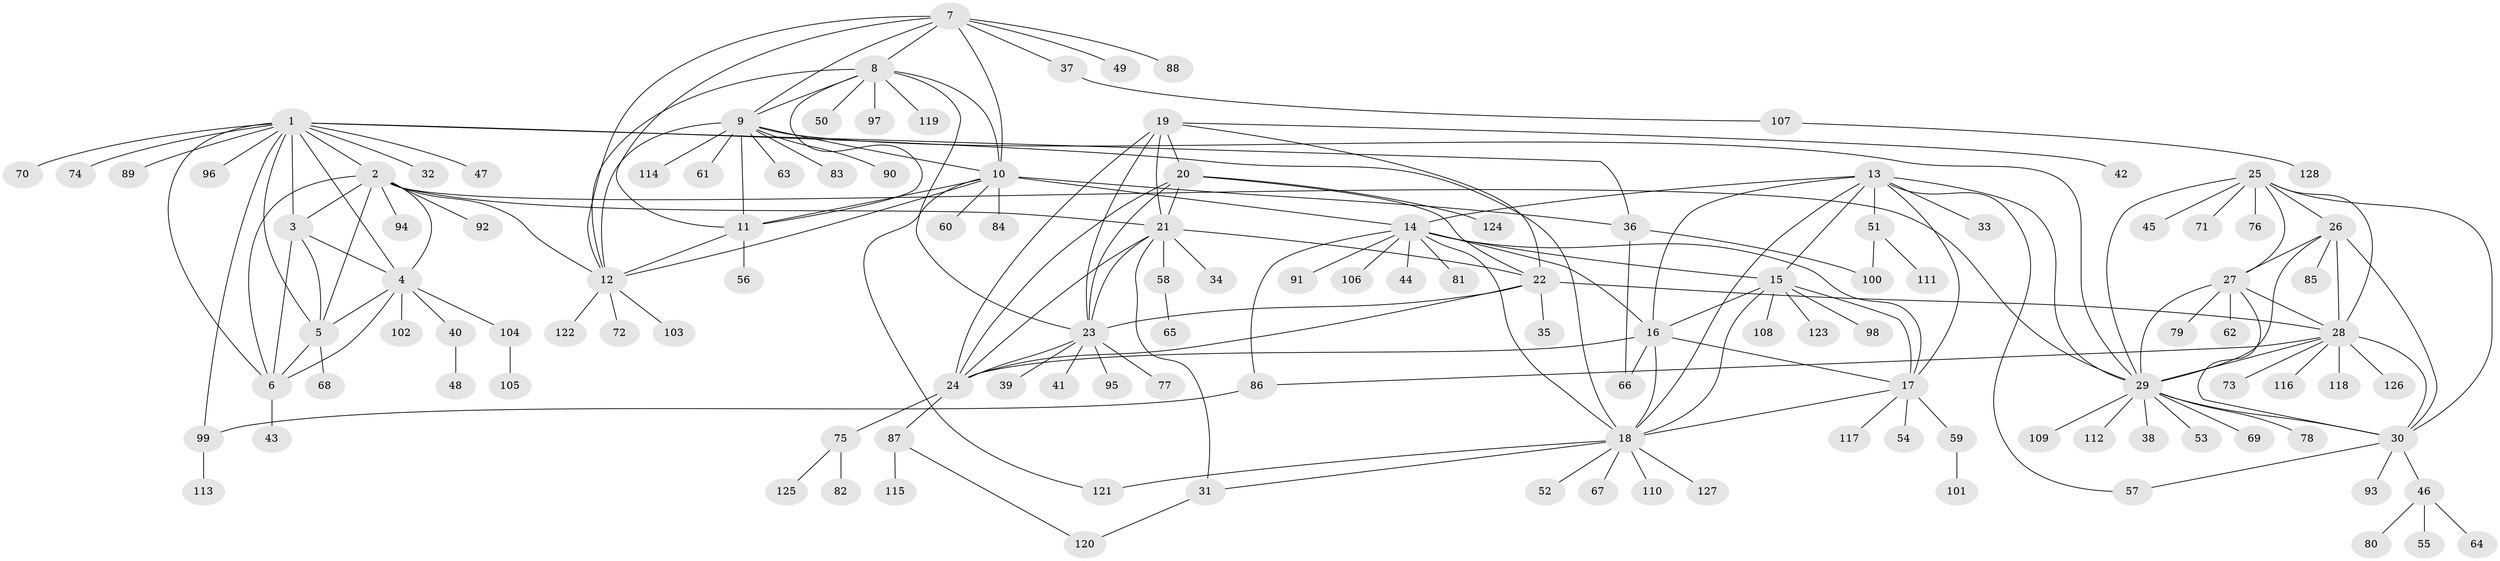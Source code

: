 // Generated by graph-tools (version 1.1) at 2025/11/02/27/25 16:11:30]
// undirected, 128 vertices, 192 edges
graph export_dot {
graph [start="1"]
  node [color=gray90,style=filled];
  1;
  2;
  3;
  4;
  5;
  6;
  7;
  8;
  9;
  10;
  11;
  12;
  13;
  14;
  15;
  16;
  17;
  18;
  19;
  20;
  21;
  22;
  23;
  24;
  25;
  26;
  27;
  28;
  29;
  30;
  31;
  32;
  33;
  34;
  35;
  36;
  37;
  38;
  39;
  40;
  41;
  42;
  43;
  44;
  45;
  46;
  47;
  48;
  49;
  50;
  51;
  52;
  53;
  54;
  55;
  56;
  57;
  58;
  59;
  60;
  61;
  62;
  63;
  64;
  65;
  66;
  67;
  68;
  69;
  70;
  71;
  72;
  73;
  74;
  75;
  76;
  77;
  78;
  79;
  80;
  81;
  82;
  83;
  84;
  85;
  86;
  87;
  88;
  89;
  90;
  91;
  92;
  93;
  94;
  95;
  96;
  97;
  98;
  99;
  100;
  101;
  102;
  103;
  104;
  105;
  106;
  107;
  108;
  109;
  110;
  111;
  112;
  113;
  114;
  115;
  116;
  117;
  118;
  119;
  120;
  121;
  122;
  123;
  124;
  125;
  126;
  127;
  128;
  1 -- 2;
  1 -- 3;
  1 -- 4;
  1 -- 5;
  1 -- 6;
  1 -- 18;
  1 -- 32;
  1 -- 36;
  1 -- 47;
  1 -- 70;
  1 -- 74;
  1 -- 89;
  1 -- 96;
  1 -- 99;
  2 -- 3;
  2 -- 4;
  2 -- 5;
  2 -- 6;
  2 -- 12;
  2 -- 21;
  2 -- 29;
  2 -- 92;
  2 -- 94;
  3 -- 4;
  3 -- 5;
  3 -- 6;
  4 -- 5;
  4 -- 6;
  4 -- 40;
  4 -- 102;
  4 -- 104;
  5 -- 6;
  5 -- 68;
  6 -- 43;
  7 -- 8;
  7 -- 9;
  7 -- 10;
  7 -- 11;
  7 -- 12;
  7 -- 37;
  7 -- 49;
  7 -- 88;
  8 -- 9;
  8 -- 10;
  8 -- 11;
  8 -- 12;
  8 -- 23;
  8 -- 50;
  8 -- 97;
  8 -- 119;
  9 -- 10;
  9 -- 11;
  9 -- 12;
  9 -- 29;
  9 -- 61;
  9 -- 63;
  9 -- 83;
  9 -- 90;
  9 -- 114;
  10 -- 11;
  10 -- 12;
  10 -- 14;
  10 -- 36;
  10 -- 60;
  10 -- 84;
  10 -- 121;
  11 -- 12;
  11 -- 56;
  12 -- 72;
  12 -- 103;
  12 -- 122;
  13 -- 14;
  13 -- 15;
  13 -- 16;
  13 -- 17;
  13 -- 18;
  13 -- 29;
  13 -- 33;
  13 -- 51;
  13 -- 57;
  14 -- 15;
  14 -- 16;
  14 -- 17;
  14 -- 18;
  14 -- 44;
  14 -- 81;
  14 -- 86;
  14 -- 91;
  14 -- 106;
  15 -- 16;
  15 -- 17;
  15 -- 18;
  15 -- 98;
  15 -- 108;
  15 -- 123;
  16 -- 17;
  16 -- 18;
  16 -- 24;
  16 -- 66;
  17 -- 18;
  17 -- 54;
  17 -- 59;
  17 -- 117;
  18 -- 31;
  18 -- 52;
  18 -- 67;
  18 -- 110;
  18 -- 121;
  18 -- 127;
  19 -- 20;
  19 -- 21;
  19 -- 22;
  19 -- 23;
  19 -- 24;
  19 -- 42;
  20 -- 21;
  20 -- 22;
  20 -- 23;
  20 -- 24;
  20 -- 124;
  21 -- 22;
  21 -- 23;
  21 -- 24;
  21 -- 31;
  21 -- 34;
  21 -- 58;
  22 -- 23;
  22 -- 24;
  22 -- 28;
  22 -- 35;
  23 -- 24;
  23 -- 39;
  23 -- 41;
  23 -- 77;
  23 -- 95;
  24 -- 75;
  24 -- 87;
  25 -- 26;
  25 -- 27;
  25 -- 28;
  25 -- 29;
  25 -- 30;
  25 -- 45;
  25 -- 71;
  25 -- 76;
  26 -- 27;
  26 -- 28;
  26 -- 29;
  26 -- 30;
  26 -- 85;
  27 -- 28;
  27 -- 29;
  27 -- 30;
  27 -- 62;
  27 -- 79;
  28 -- 29;
  28 -- 30;
  28 -- 73;
  28 -- 86;
  28 -- 116;
  28 -- 118;
  28 -- 126;
  29 -- 30;
  29 -- 38;
  29 -- 53;
  29 -- 69;
  29 -- 78;
  29 -- 109;
  29 -- 112;
  30 -- 46;
  30 -- 57;
  30 -- 93;
  31 -- 120;
  36 -- 66;
  36 -- 100;
  37 -- 107;
  40 -- 48;
  46 -- 55;
  46 -- 64;
  46 -- 80;
  51 -- 100;
  51 -- 111;
  58 -- 65;
  59 -- 101;
  75 -- 82;
  75 -- 125;
  86 -- 99;
  87 -- 115;
  87 -- 120;
  99 -- 113;
  104 -- 105;
  107 -- 128;
}
